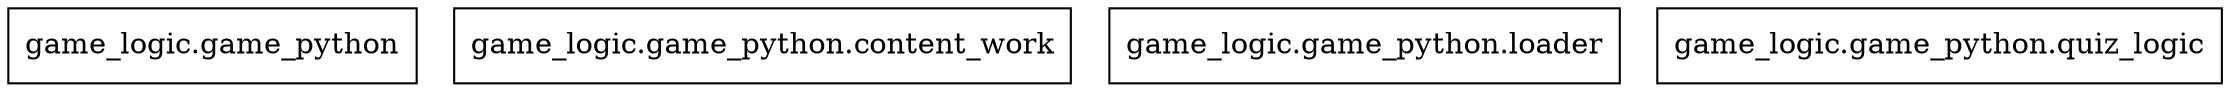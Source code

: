 digraph "packages_Backend" {
rankdir=BT
charset="utf-8"
"game_logic.game_python" [color="black", label=<game_logic.game_python>, shape="box", style="solid"];
"game_logic.game_python.content_work" [color="black", label=<game_logic.game_python.content_work>, shape="box", style="solid"];
"game_logic.game_python.loader" [color="black", label=<game_logic.game_python.loader>, shape="box", style="solid"];
"game_logic.game_python.quiz_logic" [color="black", label=<game_logic.game_python.quiz_logic>, shape="box", style="solid"];
}

